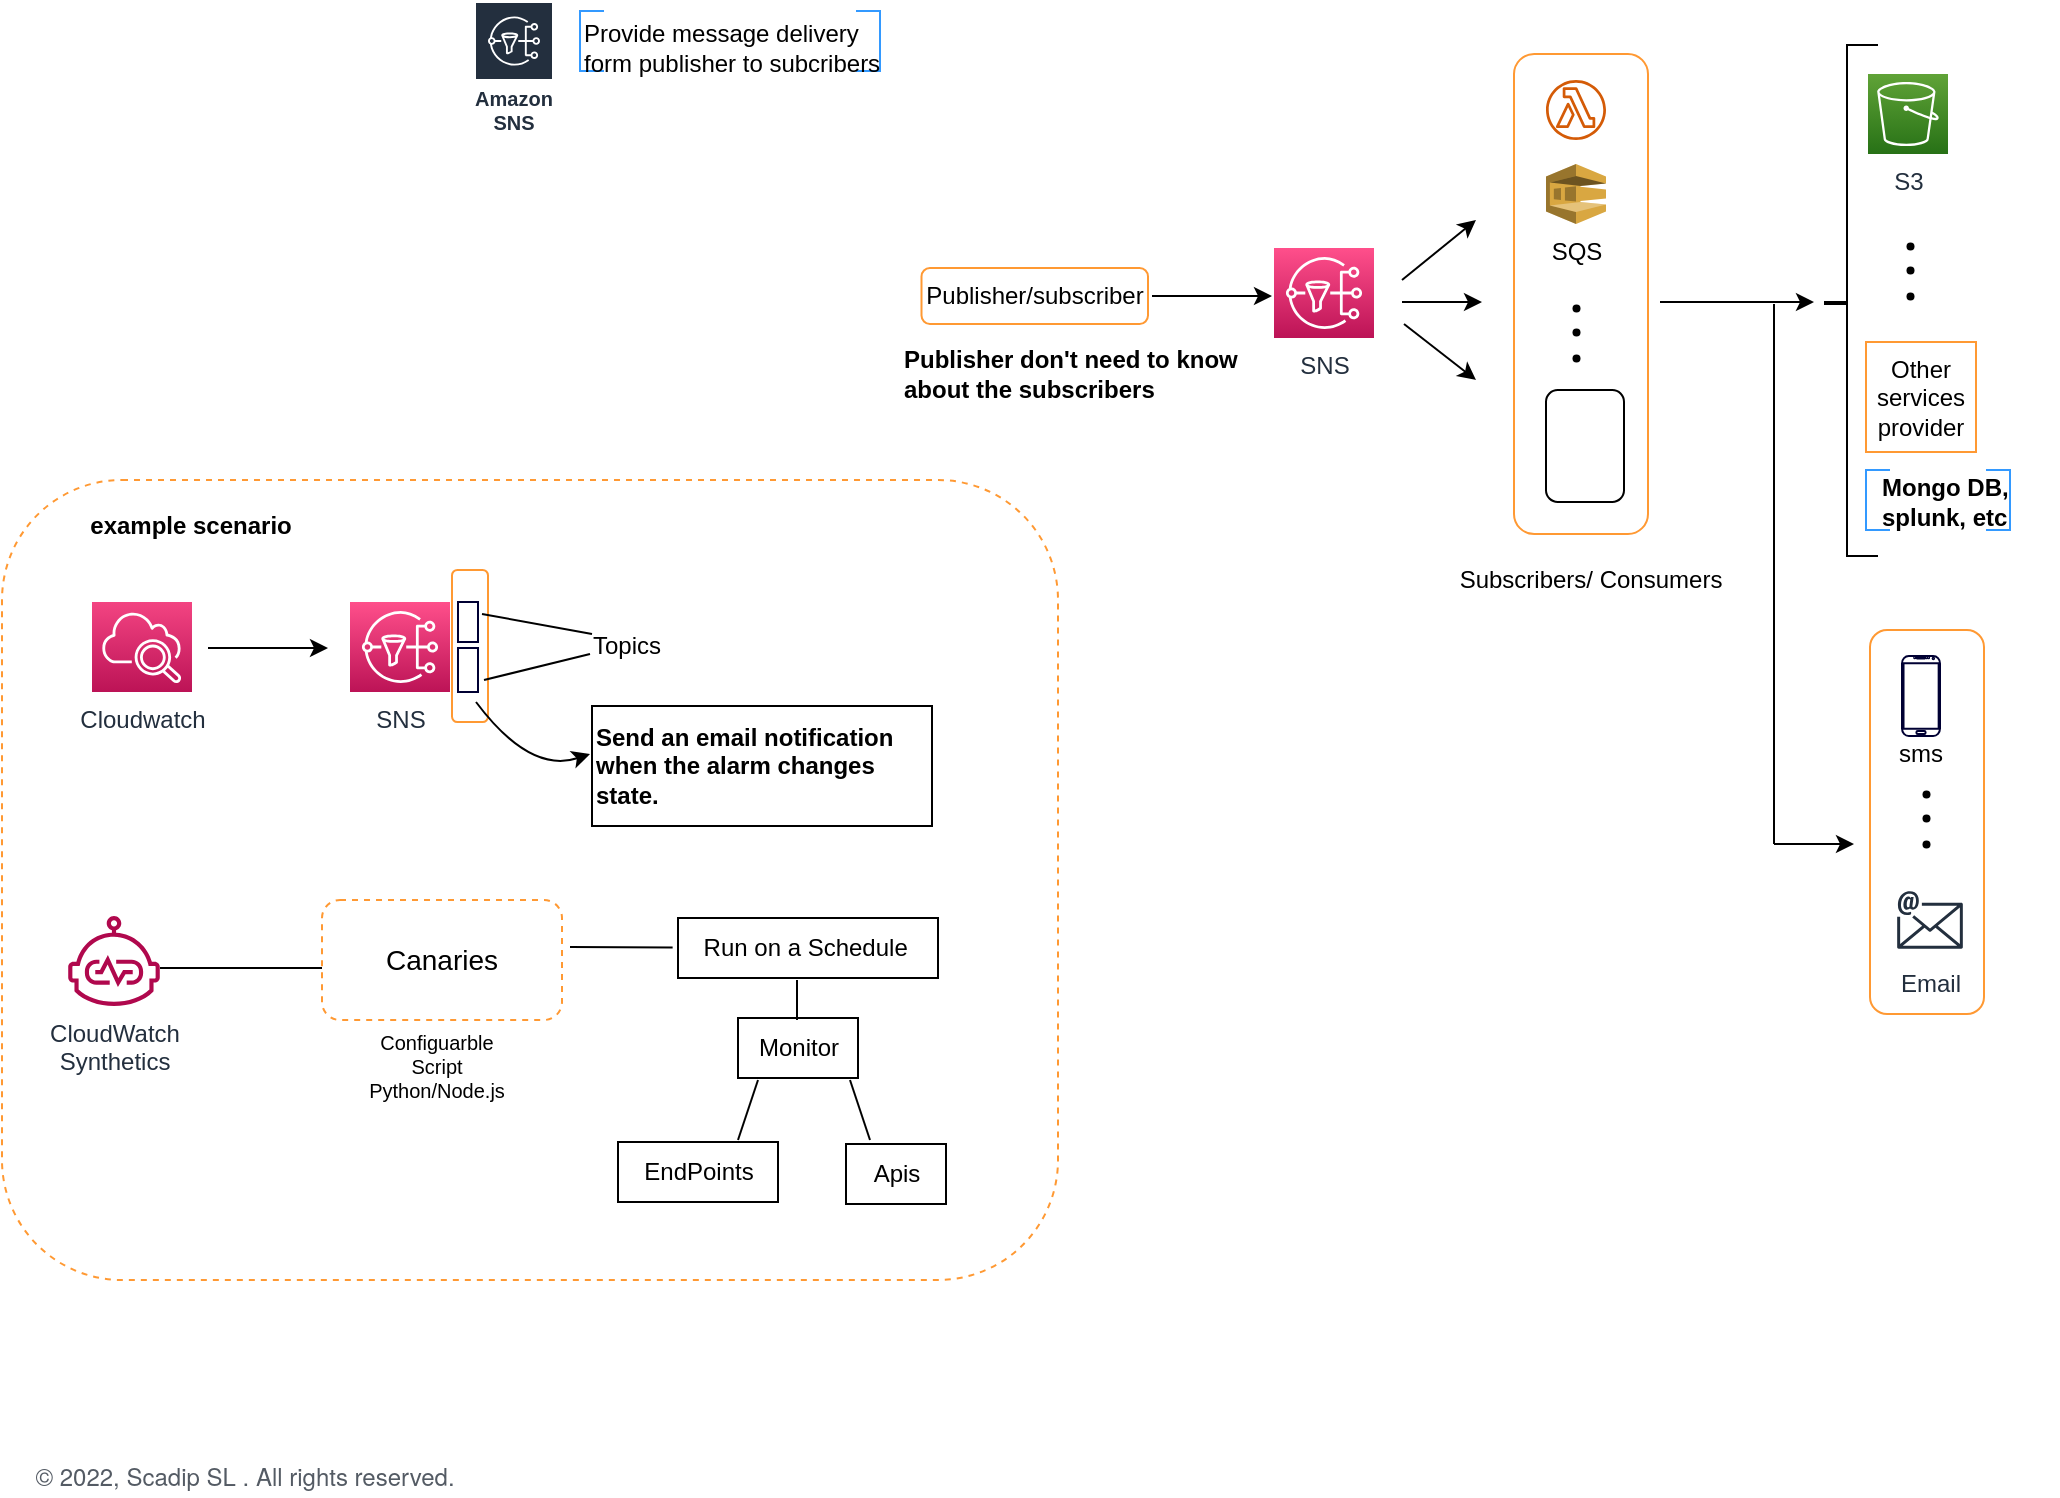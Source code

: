 <mxfile version="20.0.3" type="github">
  <diagram id="4d3rWVGQQ4XWEiGaMTLK" name="Page-1">
    <mxGraphModel dx="846" dy="571" grid="1" gridSize="10" guides="1" tooltips="1" connect="1" arrows="1" fold="1" page="1" pageScale="1" pageWidth="1169" pageHeight="827" math="0" shadow="0">
      <root>
        <mxCell id="0" />
        <mxCell id="1" parent="0" />
        <mxCell id="uBI9yvETQANPhUqgqN-I-2" value="" style="rounded=1;whiteSpace=wrap;html=1;fillColor=none;strokeColor=#FF9933;dashed=1;" vertex="1" parent="1">
          <mxGeometry x="42" y="282" width="528" height="400" as="geometry" />
        </mxCell>
        <mxCell id="zyRQvNaijaFcc7a0eBew-2" value="" style="strokeWidth=1;html=1;shape=mxgraph.flowchart.annotation_1;align=left;pointerEvents=1;fontColor=#000033;fillColor=none;strokeColor=#3399FF;" parent="1" vertex="1">
          <mxGeometry x="331" y="47.5" width="12" height="30" as="geometry" />
        </mxCell>
        <mxCell id="zyRQvNaijaFcc7a0eBew-3" value="" style="strokeWidth=1;html=1;shape=mxgraph.flowchart.annotation_1;align=left;pointerEvents=1;fontColor=#000033;fillColor=none;direction=west;strokeColor=#3399FF;" parent="1" vertex="1">
          <mxGeometry x="469" y="47.5" width="12" height="30" as="geometry" />
        </mxCell>
        <mxCell id="zyRQvNaijaFcc7a0eBew-1" value="Provide message delivery&lt;br&gt;form publisher to subcribers" style="text;html=1;align=left;verticalAlign=middle;resizable=0;points=[];autosize=1;strokeColor=none;fillColor=none;" parent="1" vertex="1">
          <mxGeometry x="331" y="45.5" width="170" height="40" as="geometry" />
        </mxCell>
        <mxCell id="zyRQvNaijaFcc7a0eBew-37" value="" style="rounded=1;whiteSpace=wrap;html=1;fontSize=12;strokeWidth=1;fillColor=none;strokeColor=#FF9933;" parent="1" vertex="1">
          <mxGeometry x="798" y="69" width="67" height="240" as="geometry" />
        </mxCell>
        <mxCell id="zyRQvNaijaFcc7a0eBew-5" value="SNS" style="sketch=0;points=[[0,0,0],[0.25,0,0],[0.5,0,0],[0.75,0,0],[1,0,0],[0,1,0],[0.25,1,0],[0.5,1,0],[0.75,1,0],[1,1,0],[0,0.25,0],[0,0.5,0],[0,0.75,0],[1,0.25,0],[1,0.5,0],[1,0.75,0]];outlineConnect=0;fontColor=#232F3E;gradientColor=#FF4F8B;gradientDirection=north;fillColor=#BC1356;strokeColor=#ffffff;dashed=0;verticalLabelPosition=bottom;verticalAlign=top;align=center;html=1;fontSize=12;fontStyle=0;shape=mxgraph.aws4.resourceIcon;resIcon=mxgraph.aws4.sns;" parent="1" vertex="1">
          <mxGeometry x="678" y="166" width="50" height="45" as="geometry" />
        </mxCell>
        <mxCell id="zyRQvNaijaFcc7a0eBew-6" value="" style="endArrow=classic;html=1;rounded=0;fontSize=12;" parent="1" edge="1">
          <mxGeometry width="50" height="50" relative="1" as="geometry">
            <mxPoint x="617" y="190" as="sourcePoint" />
            <mxPoint x="677" y="190" as="targetPoint" />
          </mxGeometry>
        </mxCell>
        <mxCell id="zyRQvNaijaFcc7a0eBew-8" value="" style="sketch=0;outlineConnect=0;fontColor=#232F3E;gradientColor=none;fillColor=#D45B07;strokeColor=none;dashed=0;verticalLabelPosition=bottom;verticalAlign=top;align=center;html=1;fontSize=12;fontStyle=0;aspect=fixed;pointerEvents=1;shape=mxgraph.aws4.lambda_function;" parent="1" vertex="1">
          <mxGeometry x="814" y="82" width="30" height="30" as="geometry" />
        </mxCell>
        <mxCell id="zyRQvNaijaFcc7a0eBew-9" value="SQS" style="outlineConnect=0;dashed=0;verticalLabelPosition=bottom;verticalAlign=top;align=center;html=1;shape=mxgraph.aws3.sqs;fillColor=#D9A741;gradientColor=none;fontSize=12;" parent="1" vertex="1">
          <mxGeometry x="814" y="124" width="30" height="30" as="geometry" />
        </mxCell>
        <mxCell id="zyRQvNaijaFcc7a0eBew-13" value="" style="group" parent="1" vertex="1" connectable="0">
          <mxGeometry x="814" y="267" width="39" height="59" as="geometry" />
        </mxCell>
        <mxCell id="zyRQvNaijaFcc7a0eBew-12" value="" style="rounded=1;whiteSpace=wrap;html=1;fontSize=12;fillColor=none;" parent="zyRQvNaijaFcc7a0eBew-13" vertex="1">
          <mxGeometry y="-30" width="39" height="56" as="geometry" />
        </mxCell>
        <mxCell id="zyRQvNaijaFcc7a0eBew-10" value="" style="shape=image;html=1;verticalAlign=top;verticalLabelPosition=bottom;labelBackgroundColor=#ffffff;imageAspect=0;aspect=fixed;image=https://cdn1.iconfinder.com/data/icons/material-core/23/https-128.png;fontSize=12;" parent="zyRQvNaijaFcc7a0eBew-13" vertex="1">
          <mxGeometry x="4.5" y="-5" width="30" height="30" as="geometry" />
        </mxCell>
        <mxCell id="zyRQvNaijaFcc7a0eBew-11" value="" style="shape=image;html=1;verticalAlign=top;verticalLabelPosition=bottom;labelBackgroundColor=#ffffff;imageAspect=0;aspect=fixed;image=https://cdn0.iconfinder.com/data/icons/google-material-design-3-0/48/ic_http_48px-128.png;fontSize=12;" parent="zyRQvNaijaFcc7a0eBew-13" vertex="1">
          <mxGeometry x="4.5" y="-31" width="30" height="30" as="geometry" />
        </mxCell>
        <mxCell id="zyRQvNaijaFcc7a0eBew-21" value="" style="group" parent="1" vertex="1" connectable="0">
          <mxGeometry x="809" y="176" width="40" height="65" as="geometry" />
        </mxCell>
        <mxCell id="zyRQvNaijaFcc7a0eBew-16" value="" style="shape=waypoint;sketch=0;size=6;pointerEvents=1;points=[];fillColor=none;resizable=0;rotatable=0;perimeter=centerPerimeter;snapToPoint=1;fontSize=12;strokeWidth=0;" parent="zyRQvNaijaFcc7a0eBew-21" vertex="1">
          <mxGeometry y="25" width="40" height="40" as="geometry" />
        </mxCell>
        <mxCell id="zyRQvNaijaFcc7a0eBew-19" value="" style="shape=waypoint;sketch=0;size=6;pointerEvents=1;points=[];fillColor=none;resizable=0;rotatable=0;perimeter=centerPerimeter;snapToPoint=1;fontSize=12;strokeWidth=0;" parent="zyRQvNaijaFcc7a0eBew-21" vertex="1">
          <mxGeometry width="40" height="40" as="geometry" />
        </mxCell>
        <mxCell id="zyRQvNaijaFcc7a0eBew-20" value="" style="shape=waypoint;sketch=0;size=6;pointerEvents=1;points=[];fillColor=none;resizable=0;rotatable=0;perimeter=centerPerimeter;snapToPoint=1;fontSize=12;strokeWidth=0;" parent="zyRQvNaijaFcc7a0eBew-21" vertex="1">
          <mxGeometry y="12" width="40" height="40" as="geometry" />
        </mxCell>
        <mxCell id="zyRQvNaijaFcc7a0eBew-25" value="" style="endArrow=classic;html=1;rounded=0;fontSize=12;" parent="1" edge="1">
          <mxGeometry width="50" height="50" relative="1" as="geometry">
            <mxPoint x="742" y="182" as="sourcePoint" />
            <mxPoint x="779" y="152" as="targetPoint" />
          </mxGeometry>
        </mxCell>
        <mxCell id="zyRQvNaijaFcc7a0eBew-26" value="" style="endArrow=classic;html=1;rounded=0;fontSize=12;" parent="1" edge="1">
          <mxGeometry width="50" height="50" relative="1" as="geometry">
            <mxPoint x="743" y="204" as="sourcePoint" />
            <mxPoint x="779" y="232" as="targetPoint" />
          </mxGeometry>
        </mxCell>
        <mxCell id="zyRQvNaijaFcc7a0eBew-27" value="" style="endArrow=classic;html=1;rounded=0;fontSize=12;" parent="1" edge="1">
          <mxGeometry width="50" height="50" relative="1" as="geometry">
            <mxPoint x="742" y="193" as="sourcePoint" />
            <mxPoint x="782" y="193" as="targetPoint" />
          </mxGeometry>
        </mxCell>
        <mxCell id="zyRQvNaijaFcc7a0eBew-28" value="" style="endArrow=classic;html=1;rounded=0;fontSize=12;" parent="1" edge="1">
          <mxGeometry width="50" height="50" relative="1" as="geometry">
            <mxPoint x="871" y="193" as="sourcePoint" />
            <mxPoint x="948" y="193" as="targetPoint" />
          </mxGeometry>
        </mxCell>
        <mxCell id="zyRQvNaijaFcc7a0eBew-29" value="Subscribers/ Consumers" style="text;html=1;align=center;verticalAlign=middle;resizable=0;points=[];autosize=1;strokeColor=none;fillColor=none;fontSize=12;" parent="1" vertex="1">
          <mxGeometry x="761" y="317" width="150" height="30" as="geometry" />
        </mxCell>
        <mxCell id="zyRQvNaijaFcc7a0eBew-30" value="" style="shape=partialRectangle;whiteSpace=wrap;html=1;bottom=1;right=1;left=1;top=0;fillColor=none;routingCenterX=-0.5;rotation=-180;direction=north;" parent="1" vertex="1">
          <mxGeometry x="964.5" y="64.5" width="15" height="255.5" as="geometry" />
        </mxCell>
        <mxCell id="zyRQvNaijaFcc7a0eBew-31" value="" style="line;strokeWidth=2;direction=west;html=1;" parent="1" vertex="1">
          <mxGeometry x="953" y="193" width="11" height="1" as="geometry" />
        </mxCell>
        <mxCell id="zyRQvNaijaFcc7a0eBew-32" value="S3" style="sketch=0;points=[[0,0,0],[0.25,0,0],[0.5,0,0],[0.75,0,0],[1,0,0],[0,1,0],[0.25,1,0],[0.5,1,0],[0.75,1,0],[1,1,0],[0,0.25,0],[0,0.5,0],[0,0.75,0],[1,0.25,0],[1,0.5,0],[1,0.75,0]];outlineConnect=0;fontColor=#232F3E;gradientColor=#60A337;gradientDirection=north;fillColor=#277116;strokeColor=#ffffff;dashed=0;verticalLabelPosition=bottom;verticalAlign=top;align=center;html=1;fontSize=12;fontStyle=0;aspect=fixed;shape=mxgraph.aws4.resourceIcon;resIcon=mxgraph.aws4.s3;" parent="1" vertex="1">
          <mxGeometry x="975" y="79" width="40" height="40" as="geometry" />
        </mxCell>
        <mxCell id="zyRQvNaijaFcc7a0eBew-33" value="" style="group" parent="1" vertex="1" connectable="0">
          <mxGeometry x="976" y="145" width="40" height="65" as="geometry" />
        </mxCell>
        <mxCell id="zyRQvNaijaFcc7a0eBew-34" value="" style="shape=waypoint;sketch=0;size=6;pointerEvents=1;points=[];fillColor=none;resizable=0;rotatable=0;perimeter=centerPerimeter;snapToPoint=1;fontSize=12;strokeWidth=0;" parent="zyRQvNaijaFcc7a0eBew-33" vertex="1">
          <mxGeometry y="25" width="40" height="40" as="geometry" />
        </mxCell>
        <mxCell id="zyRQvNaijaFcc7a0eBew-35" value="" style="shape=waypoint;sketch=0;size=6;pointerEvents=1;points=[];fillColor=none;resizable=0;rotatable=0;perimeter=centerPerimeter;snapToPoint=1;fontSize=12;strokeWidth=0;" parent="zyRQvNaijaFcc7a0eBew-33" vertex="1">
          <mxGeometry width="40" height="40" as="geometry" />
        </mxCell>
        <mxCell id="zyRQvNaijaFcc7a0eBew-36" value="" style="shape=waypoint;sketch=0;size=6;pointerEvents=1;points=[];fillColor=none;resizable=0;rotatable=0;perimeter=centerPerimeter;snapToPoint=1;fontSize=12;strokeWidth=0;" parent="zyRQvNaijaFcc7a0eBew-33" vertex="1">
          <mxGeometry y="12" width="40" height="40" as="geometry" />
        </mxCell>
        <mxCell id="zyRQvNaijaFcc7a0eBew-42" value="Publisher/subscriber" style="rounded=1;whiteSpace=wrap;html=1;fontSize=12;strokeWidth=1;fillColor=none;strokeColor=#FF9933;direction=south;" parent="1" vertex="1">
          <mxGeometry x="501.75" y="176" width="113.25" height="28" as="geometry" />
        </mxCell>
        <mxCell id="zyRQvNaijaFcc7a0eBew-43" value="Other services provider" style="whiteSpace=wrap;html=1;aspect=fixed;fontSize=12;strokeColor=#FF9933;strokeWidth=1;fillColor=none;" parent="1" vertex="1">
          <mxGeometry x="974" y="213" width="55" height="55" as="geometry" />
        </mxCell>
        <mxCell id="zyRQvNaijaFcc7a0eBew-44" value="&lt;b&gt;Mongo DB, &lt;br&gt;splunk, etc&lt;/b&gt;" style="text;html=1;align=left;verticalAlign=middle;resizable=0;points=[];autosize=1;strokeColor=none;fillColor=none;" parent="1" vertex="1">
          <mxGeometry x="980" y="273" width="90" height="40" as="geometry" />
        </mxCell>
        <mxCell id="zyRQvNaijaFcc7a0eBew-45" value="" style="strokeWidth=1;html=1;shape=mxgraph.flowchart.annotation_1;align=left;pointerEvents=1;fontColor=#000033;fillColor=none;strokeColor=#3399FF;" parent="1" vertex="1">
          <mxGeometry x="974" y="277" width="12" height="30" as="geometry" />
        </mxCell>
        <mxCell id="zyRQvNaijaFcc7a0eBew-46" value="" style="strokeWidth=1;html=1;shape=mxgraph.flowchart.annotation_1;align=left;pointerEvents=1;fontColor=#000033;fillColor=none;direction=west;strokeColor=#3399FF;" parent="1" vertex="1">
          <mxGeometry x="1034" y="277" width="12" height="30" as="geometry" />
        </mxCell>
        <mxCell id="zyRQvNaijaFcc7a0eBew-47" value="&lt;b&gt;Publisher don&#39;t need to know &lt;br&gt;about&amp;nbsp;the subscribers&lt;/b&gt;" style="text;html=1;align=left;verticalAlign=middle;resizable=0;points=[];autosize=1;strokeColor=none;fillColor=none;fontSize=12;" parent="1" vertex="1">
          <mxGeometry x="491" y="209" width="190" height="40" as="geometry" />
        </mxCell>
        <mxCell id="zyRQvNaijaFcc7a0eBew-48" value="" style="verticalLabelPosition=bottom;verticalAlign=top;html=1;shadow=0;dashed=0;strokeWidth=1;shape=mxgraph.android.phone2;strokeColor=#000033;fontSize=12;fillColor=none;" parent="1" vertex="1">
          <mxGeometry x="992" y="370" width="19" height="40" as="geometry" />
        </mxCell>
        <mxCell id="zyRQvNaijaFcc7a0eBew-49" value="Email" style="sketch=0;outlineConnect=0;fontColor=#232F3E;gradientColor=none;strokeColor=#232F3E;fillColor=#ffffff;dashed=0;verticalLabelPosition=bottom;verticalAlign=top;align=center;html=1;fontSize=12;fontStyle=0;shape=mxgraph.aws4.resourceIcon;resIcon=mxgraph.aws4.email;" parent="1" vertex="1">
          <mxGeometry x="973" y="484" width="66" height="36" as="geometry" />
        </mxCell>
        <mxCell id="zyRQvNaijaFcc7a0eBew-50" value="sms" style="text;html=1;align=center;verticalAlign=middle;resizable=0;points=[];autosize=1;strokeColor=none;fillColor=none;fontSize=12;" parent="1" vertex="1">
          <mxGeometry x="976" y="404" width="50" height="30" as="geometry" />
        </mxCell>
        <mxCell id="zyRQvNaijaFcc7a0eBew-51" value="" style="group" parent="1" vertex="1" connectable="0">
          <mxGeometry x="984" y="419" width="40" height="65" as="geometry" />
        </mxCell>
        <mxCell id="zyRQvNaijaFcc7a0eBew-52" value="" style="shape=waypoint;sketch=0;size=6;pointerEvents=1;points=[];fillColor=none;resizable=0;rotatable=0;perimeter=centerPerimeter;snapToPoint=1;fontSize=12;strokeWidth=0;" parent="zyRQvNaijaFcc7a0eBew-51" vertex="1">
          <mxGeometry y="25" width="40" height="40" as="geometry" />
        </mxCell>
        <mxCell id="zyRQvNaijaFcc7a0eBew-53" value="" style="shape=waypoint;sketch=0;size=6;pointerEvents=1;points=[];fillColor=none;resizable=0;rotatable=0;perimeter=centerPerimeter;snapToPoint=1;fontSize=12;strokeWidth=0;" parent="zyRQvNaijaFcc7a0eBew-51" vertex="1">
          <mxGeometry width="40" height="40" as="geometry" />
        </mxCell>
        <mxCell id="zyRQvNaijaFcc7a0eBew-54" value="" style="shape=waypoint;sketch=0;size=6;pointerEvents=1;points=[];fillColor=none;resizable=0;rotatable=0;perimeter=centerPerimeter;snapToPoint=1;fontSize=12;strokeWidth=0;" parent="zyRQvNaijaFcc7a0eBew-51" vertex="1">
          <mxGeometry y="12" width="40" height="40" as="geometry" />
        </mxCell>
        <mxCell id="zyRQvNaijaFcc7a0eBew-55" value="" style="rounded=1;whiteSpace=wrap;html=1;fontSize=12;strokeWidth=1;fillColor=none;strokeColor=#FF9933;" parent="1" vertex="1">
          <mxGeometry x="976" y="357" width="57" height="192" as="geometry" />
        </mxCell>
        <mxCell id="zyRQvNaijaFcc7a0eBew-56" value="" style="endArrow=none;html=1;rounded=0;fontSize=12;" parent="1" edge="1">
          <mxGeometry width="50" height="50" relative="1" as="geometry">
            <mxPoint x="928" y="464" as="sourcePoint" />
            <mxPoint x="928" y="194" as="targetPoint" />
          </mxGeometry>
        </mxCell>
        <mxCell id="zyRQvNaijaFcc7a0eBew-57" value="" style="endArrow=classic;html=1;rounded=0;fontSize=12;" parent="1" edge="1">
          <mxGeometry width="50" height="50" relative="1" as="geometry">
            <mxPoint x="928" y="464" as="sourcePoint" />
            <mxPoint x="968" y="464" as="targetPoint" />
          </mxGeometry>
        </mxCell>
        <mxCell id="zyRQvNaijaFcc7a0eBew-58" value="&lt;b&gt;example scenario&lt;/b&gt;" style="text;html=1;align=center;verticalAlign=middle;resizable=0;points=[];autosize=1;strokeColor=none;fillColor=none;fontSize=12;" parent="1" vertex="1">
          <mxGeometry x="76" y="290" width="120" height="30" as="geometry" />
        </mxCell>
        <mxCell id="zyRQvNaijaFcc7a0eBew-59" value="Cloudwatch" style="sketch=0;points=[[0,0,0],[0.25,0,0],[0.5,0,0],[0.75,0,0],[1,0,0],[0,1,0],[0.25,1,0],[0.5,1,0],[0.75,1,0],[1,1,0],[0,0.25,0],[0,0.5,0],[0,0.75,0],[1,0.25,0],[1,0.5,0],[1,0.75,0]];points=[[0,0,0],[0.25,0,0],[0.5,0,0],[0.75,0,0],[1,0,0],[0,1,0],[0.25,1,0],[0.5,1,0],[0.75,1,0],[1,1,0],[0,0.25,0],[0,0.5,0],[0,0.75,0],[1,0.25,0],[1,0.5,0],[1,0.75,0]];outlineConnect=0;fontColor=#232F3E;gradientColor=#F34482;gradientDirection=north;fillColor=#BC1356;strokeColor=#ffffff;dashed=0;verticalLabelPosition=bottom;verticalAlign=top;align=center;html=1;fontSize=12;fontStyle=0;shape=mxgraph.aws4.resourceIcon;resIcon=mxgraph.aws4.cloudwatch_2;" parent="1" vertex="1">
          <mxGeometry x="87" y="343" width="50" height="45" as="geometry" />
        </mxCell>
        <mxCell id="zyRQvNaijaFcc7a0eBew-60" value="" style="endArrow=classic;html=1;rounded=0;fontSize=12;" parent="1" edge="1">
          <mxGeometry width="50" height="50" relative="1" as="geometry">
            <mxPoint x="145" y="366" as="sourcePoint" />
            <mxPoint x="205" y="366" as="targetPoint" />
          </mxGeometry>
        </mxCell>
        <mxCell id="zyRQvNaijaFcc7a0eBew-61" value="SNS" style="sketch=0;points=[[0,0,0],[0.25,0,0],[0.5,0,0],[0.75,0,0],[1,0,0],[0,1,0],[0.25,1,0],[0.5,1,0],[0.75,1,0],[1,1,0],[0,0.25,0],[0,0.5,0],[0,0.75,0],[1,0.25,0],[1,0.5,0],[1,0.75,0]];outlineConnect=0;fontColor=#232F3E;gradientColor=#FF4F8B;gradientDirection=north;fillColor=#BC1356;strokeColor=#ffffff;dashed=0;verticalLabelPosition=bottom;verticalAlign=top;align=center;html=1;fontSize=12;fontStyle=0;shape=mxgraph.aws4.resourceIcon;resIcon=mxgraph.aws4.sns;" parent="1" vertex="1">
          <mxGeometry x="216" y="343" width="50" height="45" as="geometry" />
        </mxCell>
        <mxCell id="zyRQvNaijaFcc7a0eBew-62" value="" style="rounded=1;whiteSpace=wrap;html=1;fontSize=12;strokeWidth=1;fillColor=none;strokeColor=#FF9933;" parent="1" vertex="1">
          <mxGeometry x="267" y="327" width="18" height="76" as="geometry" />
        </mxCell>
        <mxCell id="zyRQvNaijaFcc7a0eBew-63" value="" style="rounded=0;whiteSpace=wrap;html=1;fontSize=12;strokeColor=#000033;strokeWidth=1;fillColor=none;" parent="1" vertex="1">
          <mxGeometry x="270" y="366" width="10" height="22" as="geometry" />
        </mxCell>
        <mxCell id="zyRQvNaijaFcc7a0eBew-64" value="" style="rounded=0;whiteSpace=wrap;html=1;fontSize=12;strokeColor=#000033;strokeWidth=1;fillColor=none;" parent="1" vertex="1">
          <mxGeometry x="270" y="343" width="10" height="20" as="geometry" />
        </mxCell>
        <mxCell id="zyRQvNaijaFcc7a0eBew-65" value="" style="endArrow=none;html=1;rounded=0;fontSize=12;" parent="1" edge="1">
          <mxGeometry width="50" height="50" relative="1" as="geometry">
            <mxPoint x="282" y="349" as="sourcePoint" />
            <mxPoint x="337" y="359" as="targetPoint" />
          </mxGeometry>
        </mxCell>
        <mxCell id="zyRQvNaijaFcc7a0eBew-66" value="" style="endArrow=none;html=1;rounded=0;fontSize=12;" parent="1" edge="1">
          <mxGeometry width="50" height="50" relative="1" as="geometry">
            <mxPoint x="283" y="382" as="sourcePoint" />
            <mxPoint x="336" y="369" as="targetPoint" />
          </mxGeometry>
        </mxCell>
        <mxCell id="zyRQvNaijaFcc7a0eBew-67" value="Topics" style="text;html=1;align=center;verticalAlign=middle;resizable=0;points=[];autosize=1;strokeColor=none;fillColor=none;fontSize=12;" parent="1" vertex="1">
          <mxGeometry x="324" y="350" width="60" height="30" as="geometry" />
        </mxCell>
        <mxCell id="zyRQvNaijaFcc7a0eBew-68" value="" style="curved=1;endArrow=classic;html=1;rounded=0;fontSize=12;" parent="1" edge="1">
          <mxGeometry width="50" height="50" relative="1" as="geometry">
            <mxPoint x="279" y="393" as="sourcePoint" />
            <mxPoint x="336" y="419" as="targetPoint" />
            <Array as="points">
              <mxPoint x="306" y="429" />
            </Array>
          </mxGeometry>
        </mxCell>
        <mxCell id="zyRQvNaijaFcc7a0eBew-69" value="&lt;b&gt;Send an email notification&lt;br&gt;when the alarm changes &lt;br&gt;state.&lt;/b&gt;" style="text;html=1;align=left;verticalAlign=middle;resizable=0;points=[];autosize=1;strokeColor=default;fillColor=none;fontSize=12;" parent="1" vertex="1">
          <mxGeometry x="337" y="395" width="170" height="60" as="geometry" />
        </mxCell>
        <mxCell id="gjPCD5hGD891WRXwDLpW-1" value="Amazon SNS" style="sketch=0;outlineConnect=0;fontColor=#232F3E;gradientColor=none;strokeColor=#ffffff;fillColor=#232F3E;dashed=0;verticalLabelPosition=middle;verticalAlign=bottom;align=center;html=1;whiteSpace=wrap;fontSize=10;fontStyle=1;spacing=3;shape=mxgraph.aws4.productIcon;prIcon=mxgraph.aws4.sns;" parent="1" vertex="1">
          <mxGeometry x="278" y="42.5" width="40" height="70" as="geometry" />
        </mxCell>
        <mxCell id="uBI9yvETQANPhUqgqN-I-1" value="&lt;span style=&quot;color: rgb(84, 91, 100); font-family: &amp;quot;Amazon Ember&amp;quot;, &amp;quot;Helvetica Neue&amp;quot;, Roboto, Arial, sans-serif; text-align: start; background-color: rgb(255, 255, 255);&quot;&gt;© 2022, Scadip SL&amp;nbsp;&lt;/span&gt;&lt;span style=&quot;color: rgb(84, 91, 100); font-family: &amp;quot;Amazon Ember&amp;quot;, &amp;quot;Helvetica Neue&amp;quot;, Roboto, Arial, sans-serif; text-align: start; background-color: rgb(255, 255, 255);&quot;&gt;. All rights reserved.&lt;/span&gt;" style="text;html=1;align=center;verticalAlign=middle;resizable=0;points=[];autosize=1;strokeColor=none;fillColor=none;fontSize=12;" vertex="1" parent="1">
          <mxGeometry x="48" y="770" width="230" height="20" as="geometry" />
        </mxCell>
        <mxCell id="uBI9yvETQANPhUqgqN-I-5" value="CloudWatch &lt;br&gt;Synthetics" style="sketch=0;outlineConnect=0;fontColor=#232F3E;gradientColor=none;fillColor=#B0084D;strokeColor=none;dashed=0;verticalLabelPosition=bottom;verticalAlign=top;align=center;html=1;fontSize=12;fontStyle=0;pointerEvents=1;shape=mxgraph.aws4.cloudwatch_synthetics;" vertex="1" parent="1">
          <mxGeometry x="73" y="500" width="50" height="45" as="geometry" />
        </mxCell>
        <mxCell id="uBI9yvETQANPhUqgqN-I-6" value="" style="endArrow=none;html=1;rounded=0;" edge="1" parent="1">
          <mxGeometry width="50" height="50" relative="1" as="geometry">
            <mxPoint x="121" y="526" as="sourcePoint" />
            <mxPoint x="202" y="526" as="targetPoint" />
          </mxGeometry>
        </mxCell>
        <mxCell id="uBI9yvETQANPhUqgqN-I-7" value="&lt;font style=&quot;font-size: 14px;&quot;&gt;Canaries&lt;/font&gt;" style="rounded=1;whiteSpace=wrap;html=1;dashed=1;strokeColor=#FF9933;fillColor=none;" vertex="1" parent="1">
          <mxGeometry x="202" y="492" width="120" height="60" as="geometry" />
        </mxCell>
        <mxCell id="uBI9yvETQANPhUqgqN-I-9" value="Configuarble&lt;br&gt;Script&lt;br&gt;Python/Node.js" style="text;html=1;align=center;verticalAlign=middle;resizable=0;points=[];autosize=1;strokeColor=none;fillColor=none;fontSize=10;" vertex="1" parent="1">
          <mxGeometry x="214" y="550" width="90" height="50" as="geometry" />
        </mxCell>
        <mxCell id="uBI9yvETQANPhUqgqN-I-11" value="&lt;font style=&quot;font-size: 12px;&quot;&gt;Run on a Schedule&amp;nbsp;&lt;/font&gt;" style="text;html=1;align=center;verticalAlign=middle;resizable=0;points=[];autosize=1;strokeColor=default;fillColor=none;fontSize=10;" vertex="1" parent="1">
          <mxGeometry x="380" y="501" width="130" height="30" as="geometry" />
        </mxCell>
        <mxCell id="uBI9yvETQANPhUqgqN-I-12" value="Monitor" style="text;html=1;align=center;verticalAlign=middle;resizable=0;points=[];autosize=1;strokeColor=default;fillColor=none;fontSize=12;" vertex="1" parent="1">
          <mxGeometry x="410" y="551" width="60" height="30" as="geometry" />
        </mxCell>
        <mxCell id="uBI9yvETQANPhUqgqN-I-13" value="EndPoints" style="text;html=1;align=center;verticalAlign=middle;resizable=0;points=[];autosize=1;strokeColor=default;fillColor=none;fontSize=12;" vertex="1" parent="1">
          <mxGeometry x="350" y="613" width="80" height="30" as="geometry" />
        </mxCell>
        <mxCell id="uBI9yvETQANPhUqgqN-I-14" value="Apis" style="text;html=1;align=center;verticalAlign=middle;resizable=0;points=[];autosize=1;strokeColor=default;fillColor=none;fontSize=12;" vertex="1" parent="1">
          <mxGeometry x="464" y="614" width="50" height="30" as="geometry" />
        </mxCell>
        <mxCell id="uBI9yvETQANPhUqgqN-I-15" value="" style="endArrow=none;html=1;rounded=0;entryX=-0.036;entryY=0.491;entryDx=0;entryDy=0;entryPerimeter=0;" edge="1" parent="1">
          <mxGeometry width="50" height="50" relative="1" as="geometry">
            <mxPoint x="326" y="515.5" as="sourcePoint" />
            <mxPoint x="377.32" y="515.73" as="targetPoint" />
          </mxGeometry>
        </mxCell>
        <mxCell id="uBI9yvETQANPhUqgqN-I-16" value="" style="endArrow=none;html=1;rounded=0;" edge="1" parent="1">
          <mxGeometry width="50" height="50" relative="1" as="geometry">
            <mxPoint x="420" y="582" as="sourcePoint" />
            <mxPoint x="410" y="612" as="targetPoint" />
          </mxGeometry>
        </mxCell>
        <mxCell id="uBI9yvETQANPhUqgqN-I-17" value="" style="endArrow=none;html=1;rounded=0;" edge="1" parent="1">
          <mxGeometry width="50" height="50" relative="1" as="geometry">
            <mxPoint x="439.5" y="552" as="sourcePoint" />
            <mxPoint x="439.5" y="532" as="targetPoint" />
          </mxGeometry>
        </mxCell>
        <mxCell id="uBI9yvETQANPhUqgqN-I-19" value="" style="endArrow=none;html=1;rounded=0;" edge="1" parent="1">
          <mxGeometry width="50" height="50" relative="1" as="geometry">
            <mxPoint x="466" y="582" as="sourcePoint" />
            <mxPoint x="476" y="612" as="targetPoint" />
          </mxGeometry>
        </mxCell>
      </root>
    </mxGraphModel>
  </diagram>
</mxfile>
